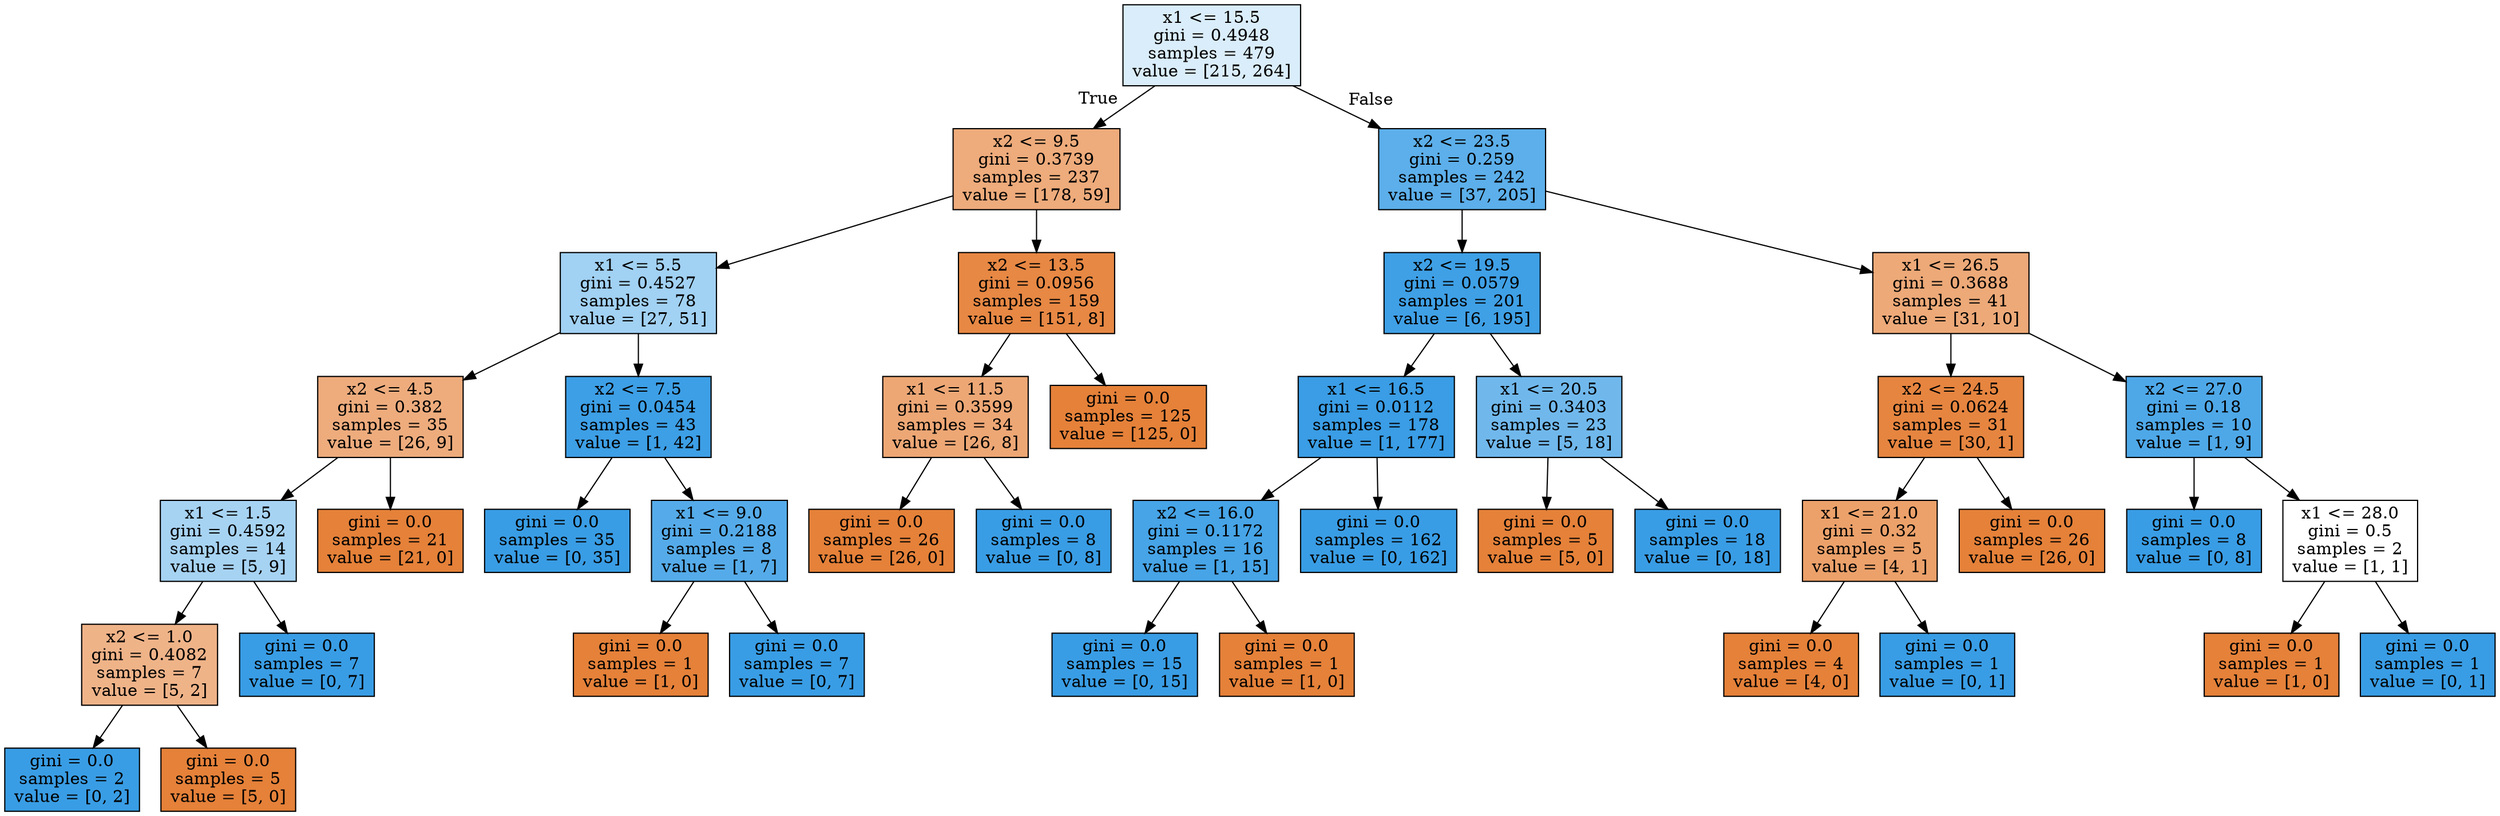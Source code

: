 digraph Tree {
node [shape=box, style="filled", color="black"] ;
0 [label="x1 <= 15.5\ngini = 0.4948\nsamples = 479\nvalue = [215, 264]", fillcolor="#399de52f"] ;
1 [label="x2 <= 9.5\ngini = 0.3739\nsamples = 237\nvalue = [178, 59]", fillcolor="#e58139aa"] ;
0 -> 1 [labeldistance=2.5, labelangle=45, headlabel="True"] ;
2 [label="x1 <= 5.5\ngini = 0.4527\nsamples = 78\nvalue = [27, 51]", fillcolor="#399de578"] ;
1 -> 2 ;
3 [label="x2 <= 4.5\ngini = 0.382\nsamples = 35\nvalue = [26, 9]", fillcolor="#e58139a7"] ;
2 -> 3 ;
4 [label="x1 <= 1.5\ngini = 0.4592\nsamples = 14\nvalue = [5, 9]", fillcolor="#399de571"] ;
3 -> 4 ;
5 [label="x2 <= 1.0\ngini = 0.4082\nsamples = 7\nvalue = [5, 2]", fillcolor="#e5813999"] ;
4 -> 5 ;
6 [label="gini = 0.0\nsamples = 2\nvalue = [0, 2]", fillcolor="#399de5ff"] ;
5 -> 6 ;
7 [label="gini = 0.0\nsamples = 5\nvalue = [5, 0]", fillcolor="#e58139ff"] ;
5 -> 7 ;
8 [label="gini = 0.0\nsamples = 7\nvalue = [0, 7]", fillcolor="#399de5ff"] ;
4 -> 8 ;
9 [label="gini = 0.0\nsamples = 21\nvalue = [21, 0]", fillcolor="#e58139ff"] ;
3 -> 9 ;
10 [label="x2 <= 7.5\ngini = 0.0454\nsamples = 43\nvalue = [1, 42]", fillcolor="#399de5f9"] ;
2 -> 10 ;
11 [label="gini = 0.0\nsamples = 35\nvalue = [0, 35]", fillcolor="#399de5ff"] ;
10 -> 11 ;
12 [label="x1 <= 9.0\ngini = 0.2188\nsamples = 8\nvalue = [1, 7]", fillcolor="#399de5db"] ;
10 -> 12 ;
13 [label="gini = 0.0\nsamples = 1\nvalue = [1, 0]", fillcolor="#e58139ff"] ;
12 -> 13 ;
14 [label="gini = 0.0\nsamples = 7\nvalue = [0, 7]", fillcolor="#399de5ff"] ;
12 -> 14 ;
15 [label="x2 <= 13.5\ngini = 0.0956\nsamples = 159\nvalue = [151, 8]", fillcolor="#e58139f1"] ;
1 -> 15 ;
16 [label="x1 <= 11.5\ngini = 0.3599\nsamples = 34\nvalue = [26, 8]", fillcolor="#e58139b1"] ;
15 -> 16 ;
17 [label="gini = 0.0\nsamples = 26\nvalue = [26, 0]", fillcolor="#e58139ff"] ;
16 -> 17 ;
18 [label="gini = 0.0\nsamples = 8\nvalue = [0, 8]", fillcolor="#399de5ff"] ;
16 -> 18 ;
19 [label="gini = 0.0\nsamples = 125\nvalue = [125, 0]", fillcolor="#e58139ff"] ;
15 -> 19 ;
20 [label="x2 <= 23.5\ngini = 0.259\nsamples = 242\nvalue = [37, 205]", fillcolor="#399de5d1"] ;
0 -> 20 [labeldistance=2.5, labelangle=-45, headlabel="False"] ;
21 [label="x2 <= 19.5\ngini = 0.0579\nsamples = 201\nvalue = [6, 195]", fillcolor="#399de5f7"] ;
20 -> 21 ;
22 [label="x1 <= 16.5\ngini = 0.0112\nsamples = 178\nvalue = [1, 177]", fillcolor="#399de5fe"] ;
21 -> 22 ;
23 [label="x2 <= 16.0\ngini = 0.1172\nsamples = 16\nvalue = [1, 15]", fillcolor="#399de5ee"] ;
22 -> 23 ;
24 [label="gini = 0.0\nsamples = 15\nvalue = [0, 15]", fillcolor="#399de5ff"] ;
23 -> 24 ;
25 [label="gini = 0.0\nsamples = 1\nvalue = [1, 0]", fillcolor="#e58139ff"] ;
23 -> 25 ;
26 [label="gini = 0.0\nsamples = 162\nvalue = [0, 162]", fillcolor="#399de5ff"] ;
22 -> 26 ;
27 [label="x1 <= 20.5\ngini = 0.3403\nsamples = 23\nvalue = [5, 18]", fillcolor="#399de5b8"] ;
21 -> 27 ;
28 [label="gini = 0.0\nsamples = 5\nvalue = [5, 0]", fillcolor="#e58139ff"] ;
27 -> 28 ;
29 [label="gini = 0.0\nsamples = 18\nvalue = [0, 18]", fillcolor="#399de5ff"] ;
27 -> 29 ;
30 [label="x1 <= 26.5\ngini = 0.3688\nsamples = 41\nvalue = [31, 10]", fillcolor="#e58139ad"] ;
20 -> 30 ;
31 [label="x2 <= 24.5\ngini = 0.0624\nsamples = 31\nvalue = [30, 1]", fillcolor="#e58139f6"] ;
30 -> 31 ;
32 [label="x1 <= 21.0\ngini = 0.32\nsamples = 5\nvalue = [4, 1]", fillcolor="#e58139bf"] ;
31 -> 32 ;
33 [label="gini = 0.0\nsamples = 4\nvalue = [4, 0]", fillcolor="#e58139ff"] ;
32 -> 33 ;
34 [label="gini = 0.0\nsamples = 1\nvalue = [0, 1]", fillcolor="#399de5ff"] ;
32 -> 34 ;
35 [label="gini = 0.0\nsamples = 26\nvalue = [26, 0]", fillcolor="#e58139ff"] ;
31 -> 35 ;
36 [label="x2 <= 27.0\ngini = 0.18\nsamples = 10\nvalue = [1, 9]", fillcolor="#399de5e3"] ;
30 -> 36 ;
37 [label="gini = 0.0\nsamples = 8\nvalue = [0, 8]", fillcolor="#399de5ff"] ;
36 -> 37 ;
38 [label="x1 <= 28.0\ngini = 0.5\nsamples = 2\nvalue = [1, 1]", fillcolor="#e5813900"] ;
36 -> 38 ;
39 [label="gini = 0.0\nsamples = 1\nvalue = [1, 0]", fillcolor="#e58139ff"] ;
38 -> 39 ;
40 [label="gini = 0.0\nsamples = 1\nvalue = [0, 1]", fillcolor="#399de5ff"] ;
38 -> 40 ;
}